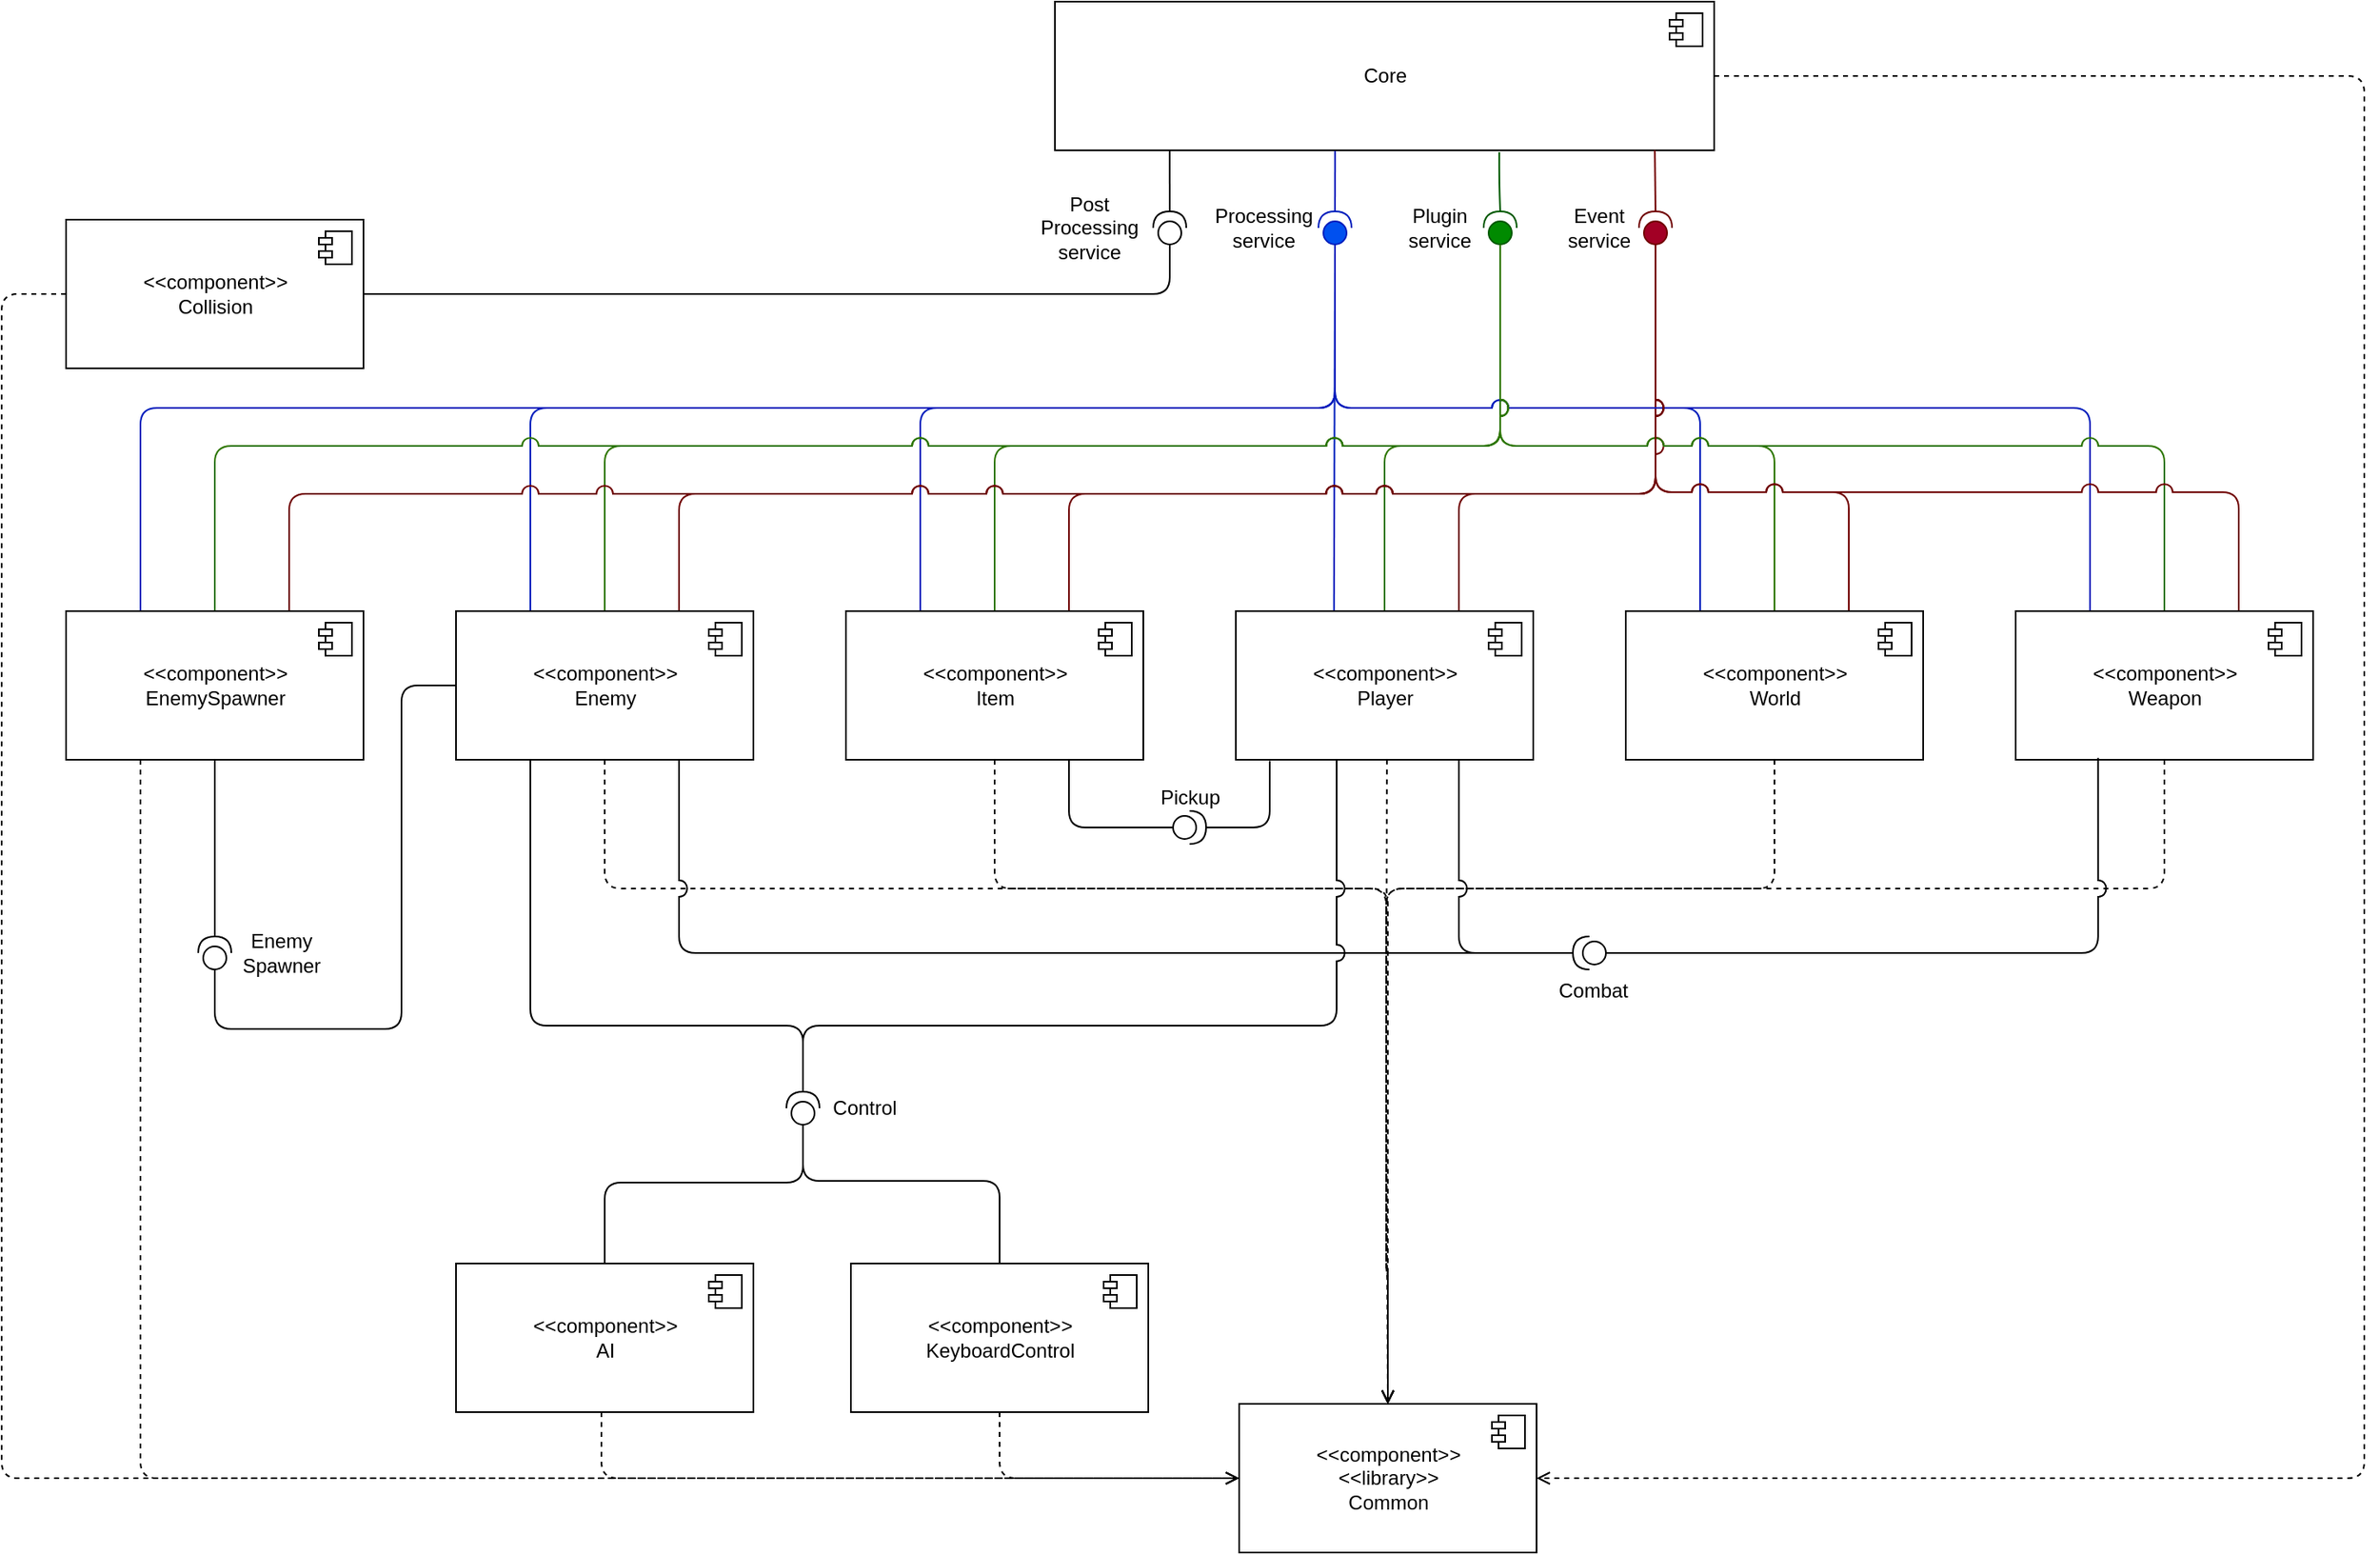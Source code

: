 <mxfile>
    <diagram id="fLNG6U10Jc3AvwP7Pfjn" name="Page-1">
        <mxGraphModel dx="1390" dy="-426" grid="0" gridSize="10" guides="1" tooltips="1" connect="1" arrows="1" fold="1" page="0" pageScale="1" pageWidth="827" pageHeight="1169" background="none" math="0" shadow="0">
            <root>
                <mxCell id="0"/>
                <mxCell id="1" parent="0"/>
                <mxCell id="5lTu8dcaC-K2s0UTSZmU-24" style="edgeStyle=orthogonalEdgeStyle;html=1;exitX=0.674;exitY=1.013;exitDx=0;exitDy=0;entryX=1;entryY=0.5;entryDx=0;entryDy=0;entryPerimeter=0;strokeColor=#005700;endArrow=none;endFill=0;exitPerimeter=0;fillColor=#008a00;" parent="1" source="5lTu8dcaC-K2s0UTSZmU-1" target="5lTu8dcaC-K2s0UTSZmU-23" edge="1">
                    <mxGeometry relative="1" as="geometry"/>
                </mxCell>
                <mxCell id="Dqz88kb-FHzcmxErnvod-14" style="edgeStyle=orthogonalEdgeStyle;html=1;dashed=1;endArrow=open;endFill=0;entryX=1;entryY=0.5;entryDx=0;entryDy=0;exitX=1;exitY=0.5;exitDx=0;exitDy=0;" parent="1" source="5lTu8dcaC-K2s0UTSZmU-1" target="8" edge="1">
                    <mxGeometry relative="1" as="geometry">
                        <mxPoint x="2411" y="2480" as="targetPoint"/>
                        <Array as="points">
                            <mxPoint x="2345" y="1824"/>
                            <mxPoint x="2345" y="2673"/>
                        </Array>
                    </mxGeometry>
                </mxCell>
                <mxCell id="5lTu8dcaC-K2s0UTSZmU-1" value="Core" style="html=1;dropTarget=0;" parent="1" vertex="1">
                    <mxGeometry x="1552.5" y="1779" width="399" height="90" as="geometry"/>
                </mxCell>
                <mxCell id="5lTu8dcaC-K2s0UTSZmU-2" value="" style="shape=module;jettyWidth=8;jettyHeight=4;" parent="5lTu8dcaC-K2s0UTSZmU-1" vertex="1">
                    <mxGeometry x="1" width="20" height="20" relative="1" as="geometry">
                        <mxPoint x="-27" y="7" as="offset"/>
                    </mxGeometry>
                </mxCell>
                <mxCell id="Dqz88kb-FHzcmxErnvod-9" style="edgeStyle=none;html=1;entryX=0.5;entryY=0;entryDx=0;entryDy=0;dashed=1;endArrow=open;endFill=0;exitX=0.508;exitY=0.998;exitDx=0;exitDy=0;exitPerimeter=0;" parent="1" source="5lTu8dcaC-K2s0UTSZmU-3" target="8" edge="1">
                    <mxGeometry relative="1" as="geometry">
                        <Array as="points">
                            <mxPoint x="1753" y="2433"/>
                        </Array>
                    </mxGeometry>
                </mxCell>
                <mxCell id="57" style="edgeStyle=orthogonalEdgeStyle;jumpStyle=arc;jumpSize=10;html=1;exitX=0.33;exitY=0.004;exitDx=0;exitDy=0;endArrow=none;endFill=0;entryX=0;entryY=0.5;entryDx=0;entryDy=0;entryPerimeter=0;exitPerimeter=0;fillColor=#0050ef;strokeColor=#001DBC;" parent="1" source="5lTu8dcaC-K2s0UTSZmU-3" target="Dqz88kb-FHzcmxErnvod-2" edge="1">
                    <mxGeometry relative="1" as="geometry">
                        <mxPoint x="1754.667" y="1957.5" as="targetPoint"/>
                        <Array as="points">
                            <mxPoint x="1722" y="2148"/>
                        </Array>
                    </mxGeometry>
                </mxCell>
                <mxCell id="63" style="edgeStyle=orthogonalEdgeStyle;jumpStyle=arc;jumpSize=10;html=1;endArrow=none;endFill=0;entryX=0;entryY=0.5;entryDx=0;entryDy=0;entryPerimeter=0;fillColor=#60a917;strokeColor=#2D7600;" parent="1" source="5lTu8dcaC-K2s0UTSZmU-3" target="5lTu8dcaC-K2s0UTSZmU-23" edge="1">
                    <mxGeometry relative="1" as="geometry">
                        <mxPoint x="1876.095" y="1907.667" as="targetPoint"/>
                        <Array as="points">
                            <mxPoint x="1752" y="2048"/>
                            <mxPoint x="1822" y="2048"/>
                        </Array>
                    </mxGeometry>
                </mxCell>
                <mxCell id="69" style="edgeStyle=orthogonalEdgeStyle;jumpStyle=arc;jumpSize=10;html=1;exitX=0.75;exitY=0;exitDx=0;exitDy=0;entryX=0;entryY=0.5;entryDx=0;entryDy=0;entryPerimeter=0;endArrow=none;endFill=0;fillColor=#a20025;strokeColor=#6F0000;" parent="1" source="5lTu8dcaC-K2s0UTSZmU-3" target="35" edge="1">
                    <mxGeometry relative="1" as="geometry">
                        <Array as="points">
                            <mxPoint x="1797" y="2077"/>
                            <mxPoint x="1916" y="2077"/>
                        </Array>
                    </mxGeometry>
                </mxCell>
                <mxCell id="5lTu8dcaC-K2s0UTSZmU-3" value="&amp;lt;&amp;lt;component&amp;gt;&amp;gt;&lt;br&gt;Player" style="html=1;dropTarget=0;" parent="1" vertex="1">
                    <mxGeometry x="1662" y="2148" width="180" height="90" as="geometry"/>
                </mxCell>
                <mxCell id="5lTu8dcaC-K2s0UTSZmU-4" value="" style="shape=module;jettyWidth=8;jettyHeight=4;" parent="5lTu8dcaC-K2s0UTSZmU-3" vertex="1">
                    <mxGeometry x="1" width="20" height="20" relative="1" as="geometry">
                        <mxPoint x="-27" y="7" as="offset"/>
                    </mxGeometry>
                </mxCell>
                <mxCell id="5lTu8dcaC-K2s0UTSZmU-7" style="edgeStyle=none;html=1;exitX=1;exitY=0.5;exitDx=0;exitDy=0;exitPerimeter=0;endArrow=none;endFill=0;entryX=0.425;entryY=1.004;entryDx=0;entryDy=0;entryPerimeter=0;fillColor=#0050ef;strokeColor=#001DBC;" parent="1" source="Dqz88kb-FHzcmxErnvod-2" target="5lTu8dcaC-K2s0UTSZmU-1" edge="1">
                    <mxGeometry relative="1" as="geometry">
                        <mxPoint x="1753" y="1803" as="targetPoint"/>
                    </mxGeometry>
                </mxCell>
                <mxCell id="Dqz88kb-FHzcmxErnvod-2" value="" style="shape=providedRequiredInterface;html=1;verticalLabelPosition=bottom;rotation=-90;fillColor=#0050ef;fontColor=#ffffff;strokeColor=#001DBC;" parent="1" vertex="1">
                    <mxGeometry x="1712" y="1906" width="20" height="20" as="geometry"/>
                </mxCell>
                <mxCell id="Dqz88kb-FHzcmxErnvod-10" style="edgeStyle=orthogonalEdgeStyle;html=1;entryX=0.5;entryY=0;entryDx=0;entryDy=0;dashed=1;endArrow=open;endFill=0;" parent="1" source="5lTu8dcaC-K2s0UTSZmU-9" target="8" edge="1">
                    <mxGeometry relative="1" as="geometry">
                        <Array as="points">
                            <mxPoint x="1516" y="2316"/>
                            <mxPoint x="1753" y="2316"/>
                            <mxPoint x="1753" y="2548"/>
                        </Array>
                    </mxGeometry>
                </mxCell>
                <mxCell id="56" style="edgeStyle=orthogonalEdgeStyle;jumpStyle=arc;jumpSize=10;html=1;entryX=0;entryY=0.5;entryDx=0;entryDy=0;entryPerimeter=0;endArrow=none;endFill=0;exitX=0.25;exitY=0;exitDx=0;exitDy=0;fillColor=#0050ef;strokeColor=#001DBC;" parent="1" source="5lTu8dcaC-K2s0UTSZmU-9" target="Dqz88kb-FHzcmxErnvod-2" edge="1">
                    <mxGeometry relative="1" as="geometry">
                        <Array as="points">
                            <mxPoint x="1471" y="2025"/>
                            <mxPoint x="1722" y="2025"/>
                        </Array>
                    </mxGeometry>
                </mxCell>
                <mxCell id="62" style="edgeStyle=orthogonalEdgeStyle;jumpStyle=arc;jumpSize=10;html=1;exitX=0.5;exitY=0;exitDx=0;exitDy=0;entryX=0;entryY=0.5;entryDx=0;entryDy=0;entryPerimeter=0;endArrow=none;endFill=0;fillColor=#60a917;strokeColor=#2D7600;" parent="1" source="5lTu8dcaC-K2s0UTSZmU-9" target="5lTu8dcaC-K2s0UTSZmU-23" edge="1">
                    <mxGeometry relative="1" as="geometry">
                        <Array as="points">
                            <mxPoint x="1516" y="2048"/>
                            <mxPoint x="1822" y="2048"/>
                        </Array>
                    </mxGeometry>
                </mxCell>
                <mxCell id="68" style="edgeStyle=orthogonalEdgeStyle;jumpStyle=arc;jumpSize=10;html=1;exitX=0.75;exitY=0;exitDx=0;exitDy=0;entryX=0;entryY=0.5;entryDx=0;entryDy=0;entryPerimeter=0;endArrow=none;endFill=0;fillColor=#a20025;strokeColor=#6F0000;" parent="1" source="5lTu8dcaC-K2s0UTSZmU-9" target="35" edge="1">
                    <mxGeometry relative="1" as="geometry">
                        <Array as="points">
                            <mxPoint x="1561" y="2077"/>
                            <mxPoint x="1916" y="2077"/>
                        </Array>
                    </mxGeometry>
                </mxCell>
                <mxCell id="88" style="edgeStyle=orthogonalEdgeStyle;jumpStyle=arc;jumpSize=10;html=1;exitX=0.75;exitY=1;exitDx=0;exitDy=0;entryX=0;entryY=0.5;entryDx=0;entryDy=0;entryPerimeter=0;endArrow=none;endFill=0;" parent="1" source="5lTu8dcaC-K2s0UTSZmU-9" target="87" edge="1">
                    <mxGeometry relative="1" as="geometry"/>
                </mxCell>
                <mxCell id="5lTu8dcaC-K2s0UTSZmU-9" value="&amp;lt;&amp;lt;component&amp;gt;&amp;gt;&lt;br&gt;Item" style="html=1;dropTarget=0;" parent="1" vertex="1">
                    <mxGeometry x="1426" y="2148" width="180" height="90" as="geometry"/>
                </mxCell>
                <mxCell id="5lTu8dcaC-K2s0UTSZmU-10" value="" style="shape=module;jettyWidth=8;jettyHeight=4;" parent="5lTu8dcaC-K2s0UTSZmU-9" vertex="1">
                    <mxGeometry x="1" width="20" height="20" relative="1" as="geometry">
                        <mxPoint x="-27" y="7" as="offset"/>
                    </mxGeometry>
                </mxCell>
                <mxCell id="Dqz88kb-FHzcmxErnvod-11" style="edgeStyle=orthogonalEdgeStyle;html=1;dashed=1;endArrow=open;endFill=0;entryX=0.5;entryY=0;entryDx=0;entryDy=0;" parent="1" source="5lTu8dcaC-K2s0UTSZmU-11" target="8" edge="1">
                    <mxGeometry relative="1" as="geometry">
                        <mxPoint x="1833.897" y="2397.966" as="targetPoint"/>
                        <Array as="points">
                            <mxPoint x="1988" y="2316"/>
                            <mxPoint x="1753" y="2316"/>
                            <mxPoint x="1753" y="2548"/>
                        </Array>
                    </mxGeometry>
                </mxCell>
                <mxCell id="58" style="edgeStyle=orthogonalEdgeStyle;jumpStyle=arc;jumpSize=10;html=1;exitX=0.25;exitY=0;exitDx=0;exitDy=0;entryX=0;entryY=0.5;entryDx=0;entryDy=0;entryPerimeter=0;endArrow=none;endFill=0;fillColor=#0050ef;strokeColor=#001DBC;" parent="1" source="5lTu8dcaC-K2s0UTSZmU-11" target="Dqz88kb-FHzcmxErnvod-2" edge="1">
                    <mxGeometry relative="1" as="geometry">
                        <Array as="points">
                            <mxPoint x="1943" y="2025"/>
                            <mxPoint x="1722" y="2025"/>
                        </Array>
                    </mxGeometry>
                </mxCell>
                <mxCell id="64" style="edgeStyle=orthogonalEdgeStyle;jumpStyle=arc;jumpSize=10;html=1;entryX=0;entryY=0.5;entryDx=0;entryDy=0;entryPerimeter=0;endArrow=none;endFill=0;fillColor=#60a917;strokeColor=#2D7600;" parent="1" source="5lTu8dcaC-K2s0UTSZmU-11" target="5lTu8dcaC-K2s0UTSZmU-23" edge="1">
                    <mxGeometry relative="1" as="geometry">
                        <Array as="points">
                            <mxPoint x="1988" y="2048"/>
                            <mxPoint x="1822" y="2048"/>
                        </Array>
                    </mxGeometry>
                </mxCell>
                <mxCell id="70" style="edgeStyle=orthogonalEdgeStyle;jumpStyle=arc;jumpSize=10;html=1;exitX=0.75;exitY=0;exitDx=0;exitDy=0;entryX=0;entryY=0.5;entryDx=0;entryDy=0;entryPerimeter=0;endArrow=none;endFill=0;fillColor=#a20025;strokeColor=#6F0000;" parent="1" source="5lTu8dcaC-K2s0UTSZmU-11" target="35" edge="1">
                    <mxGeometry relative="1" as="geometry">
                        <Array as="points">
                            <mxPoint x="2033" y="2076"/>
                            <mxPoint x="1916" y="2076"/>
                        </Array>
                    </mxGeometry>
                </mxCell>
                <mxCell id="5lTu8dcaC-K2s0UTSZmU-11" value="&amp;lt;&amp;lt;component&amp;gt;&amp;gt;&lt;br&gt;World" style="html=1;dropTarget=0;" parent="1" vertex="1">
                    <mxGeometry x="1898" y="2148" width="180" height="90" as="geometry"/>
                </mxCell>
                <mxCell id="5lTu8dcaC-K2s0UTSZmU-12" value="" style="shape=module;jettyWidth=8;jettyHeight=4;" parent="5lTu8dcaC-K2s0UTSZmU-11" vertex="1">
                    <mxGeometry x="1" width="20" height="20" relative="1" as="geometry">
                        <mxPoint x="-27" y="7" as="offset"/>
                    </mxGeometry>
                </mxCell>
                <mxCell id="Dqz88kb-FHzcmxErnvod-12" style="edgeStyle=orthogonalEdgeStyle;html=1;entryX=0.5;entryY=0;entryDx=0;entryDy=0;dashed=1;endArrow=open;endFill=0;" parent="1" source="5lTu8dcaC-K2s0UTSZmU-13" target="8" edge="1">
                    <mxGeometry relative="1" as="geometry">
                        <Array as="points">
                            <mxPoint x="2224" y="2316"/>
                            <mxPoint x="1753" y="2316"/>
                            <mxPoint x="1753" y="2548"/>
                        </Array>
                    </mxGeometry>
                </mxCell>
                <mxCell id="59" style="edgeStyle=orthogonalEdgeStyle;jumpStyle=arc;jumpSize=10;html=1;exitX=0.25;exitY=0;exitDx=0;exitDy=0;entryX=0;entryY=0.5;entryDx=0;entryDy=0;entryPerimeter=0;endArrow=none;endFill=0;fillColor=#0050ef;strokeColor=#001DBC;" parent="1" source="5lTu8dcaC-K2s0UTSZmU-13" target="Dqz88kb-FHzcmxErnvod-2" edge="1">
                    <mxGeometry relative="1" as="geometry">
                        <Array as="points">
                            <mxPoint x="2179" y="2025"/>
                            <mxPoint x="1722" y="2025"/>
                        </Array>
                    </mxGeometry>
                </mxCell>
                <mxCell id="65" style="edgeStyle=orthogonalEdgeStyle;jumpStyle=arc;jumpSize=10;html=1;entryX=0;entryY=0.5;entryDx=0;entryDy=0;entryPerimeter=0;endArrow=none;endFill=0;fillColor=#60a917;strokeColor=#2D7600;" parent="1" source="5lTu8dcaC-K2s0UTSZmU-13" target="5lTu8dcaC-K2s0UTSZmU-23" edge="1">
                    <mxGeometry relative="1" as="geometry">
                        <Array as="points">
                            <mxPoint x="2224" y="2048"/>
                            <mxPoint x="1822" y="2048"/>
                        </Array>
                    </mxGeometry>
                </mxCell>
                <mxCell id="71" style="edgeStyle=orthogonalEdgeStyle;jumpStyle=arc;jumpSize=10;html=1;exitX=0.75;exitY=0;exitDx=0;exitDy=0;entryX=0;entryY=0.5;entryDx=0;entryDy=0;entryPerimeter=0;endArrow=none;endFill=0;fillColor=#a20025;strokeColor=#6F0000;" parent="1" source="5lTu8dcaC-K2s0UTSZmU-13" target="35" edge="1">
                    <mxGeometry relative="1" as="geometry">
                        <Array as="points">
                            <mxPoint x="2269" y="2076"/>
                            <mxPoint x="1916" y="2076"/>
                        </Array>
                    </mxGeometry>
                </mxCell>
                <mxCell id="5lTu8dcaC-K2s0UTSZmU-13" value="&amp;lt;&amp;lt;component&amp;gt;&amp;gt;&lt;br&gt;Weapon" style="html=1;dropTarget=0;" parent="1" vertex="1">
                    <mxGeometry x="2134" y="2148" width="180" height="90" as="geometry"/>
                </mxCell>
                <mxCell id="5lTu8dcaC-K2s0UTSZmU-14" value="" style="shape=module;jettyWidth=8;jettyHeight=4;" parent="5lTu8dcaC-K2s0UTSZmU-13" vertex="1">
                    <mxGeometry x="1" width="20" height="20" relative="1" as="geometry">
                        <mxPoint x="-27" y="7" as="offset"/>
                    </mxGeometry>
                </mxCell>
                <mxCell id="Dqz88kb-FHzcmxErnvod-5" value="Processing service" style="text;html=1;strokeColor=none;fillColor=none;align=center;verticalAlign=middle;whiteSpace=wrap;rounded=0;" parent="1" vertex="1">
                    <mxGeometry x="1642" y="1896.5" width="74" height="39" as="geometry"/>
                </mxCell>
                <mxCell id="Dqz88kb-FHzcmxErnvod-13" style="edgeStyle=orthogonalEdgeStyle;html=1;entryX=0.5;entryY=0;entryDx=0;entryDy=0;dashed=1;endArrow=open;endFill=0;" parent="1" source="5lTu8dcaC-K2s0UTSZmU-15" target="8" edge="1">
                    <mxGeometry relative="1" as="geometry">
                        <Array as="points">
                            <mxPoint x="1280" y="2316"/>
                            <mxPoint x="1754" y="2316"/>
                        </Array>
                    </mxGeometry>
                </mxCell>
                <mxCell id="29" style="edgeStyle=orthogonalEdgeStyle;jumpStyle=arc;jumpSize=10;html=1;entryX=0;entryY=0.5;entryDx=0;entryDy=0;entryPerimeter=0;endArrow=none;endFill=0;" parent="1" source="5lTu8dcaC-K2s0UTSZmU-15" target="28" edge="1">
                    <mxGeometry relative="1" as="geometry">
                        <Array as="points">
                            <mxPoint x="1157" y="2193"/>
                            <mxPoint x="1157" y="2401"/>
                            <mxPoint x="1044" y="2401"/>
                        </Array>
                    </mxGeometry>
                </mxCell>
                <mxCell id="61" style="edgeStyle=orthogonalEdgeStyle;jumpStyle=arc;jumpSize=10;html=1;exitX=0.5;exitY=0;exitDx=0;exitDy=0;entryX=0;entryY=0.5;entryDx=0;entryDy=0;entryPerimeter=0;endArrow=none;endFill=0;fillColor=#60a917;strokeColor=#2D7600;" parent="1" source="5lTu8dcaC-K2s0UTSZmU-15" target="5lTu8dcaC-K2s0UTSZmU-23" edge="1">
                    <mxGeometry relative="1" as="geometry">
                        <Array as="points">
                            <mxPoint x="1280" y="2048"/>
                            <mxPoint x="1822" y="2048"/>
                        </Array>
                    </mxGeometry>
                </mxCell>
                <mxCell id="73" style="edgeStyle=orthogonalEdgeStyle;jumpStyle=arc;jumpSize=10;html=1;exitX=0.25;exitY=0;exitDx=0;exitDy=0;entryX=0;entryY=0.5;entryDx=0;entryDy=0;entryPerimeter=0;endArrow=none;endFill=0;fillColor=#0050ef;strokeColor=#001DBC;" parent="1" source="5lTu8dcaC-K2s0UTSZmU-15" target="Dqz88kb-FHzcmxErnvod-2" edge="1">
                    <mxGeometry relative="1" as="geometry">
                        <Array as="points">
                            <mxPoint x="1235" y="2025"/>
                            <mxPoint x="1722" y="2025"/>
                        </Array>
                    </mxGeometry>
                </mxCell>
                <mxCell id="74" style="edgeStyle=orthogonalEdgeStyle;jumpStyle=arc;jumpSize=10;html=1;exitX=0.75;exitY=0;exitDx=0;exitDy=0;entryX=0;entryY=0.5;entryDx=0;entryDy=0;entryPerimeter=0;endArrow=none;endFill=0;fillColor=#a20025;strokeColor=#6F0000;" parent="1" source="5lTu8dcaC-K2s0UTSZmU-15" target="35" edge="1">
                    <mxGeometry relative="1" as="geometry">
                        <Array as="points">
                            <mxPoint x="1325" y="2077"/>
                            <mxPoint x="1916" y="2077"/>
                        </Array>
                    </mxGeometry>
                </mxCell>
                <mxCell id="93" style="edgeStyle=orthogonalEdgeStyle;jumpStyle=arc;jumpSize=10;html=1;exitX=0.75;exitY=1;exitDx=0;exitDy=0;entryX=1;entryY=0.5;entryDx=0;entryDy=0;entryPerimeter=0;endArrow=none;endFill=0;" parent="1" source="5lTu8dcaC-K2s0UTSZmU-15" target="82" edge="1">
                    <mxGeometry relative="1" as="geometry"/>
                </mxCell>
                <mxCell id="5lTu8dcaC-K2s0UTSZmU-15" value="&amp;lt;&amp;lt;component&amp;gt;&amp;gt;&lt;br&gt;Enemy" style="html=1;dropTarget=0;" parent="1" vertex="1">
                    <mxGeometry x="1190" y="2148" width="180" height="90" as="geometry"/>
                </mxCell>
                <mxCell id="5lTu8dcaC-K2s0UTSZmU-16" value="" style="shape=module;jettyWidth=8;jettyHeight=4;" parent="5lTu8dcaC-K2s0UTSZmU-15" vertex="1">
                    <mxGeometry x="1" width="20" height="20" relative="1" as="geometry">
                        <mxPoint x="-27" y="7" as="offset"/>
                    </mxGeometry>
                </mxCell>
                <mxCell id="96" style="edgeStyle=orthogonalEdgeStyle;jumpStyle=arc;jumpSize=10;html=1;entryX=0;entryY=0.5;entryDx=0;entryDy=0;endArrow=none;endFill=0;dashed=1;" parent="1" source="5" target="8" edge="1">
                    <mxGeometry relative="1" as="geometry">
                        <Array as="points">
                            <mxPoint x="915" y="1956"/>
                            <mxPoint x="915" y="2673"/>
                        </Array>
                    </mxGeometry>
                </mxCell>
                <mxCell id="97" style="edgeStyle=orthogonalEdgeStyle;jumpStyle=arc;jumpSize=10;html=1;entryX=0;entryY=0.5;entryDx=0;entryDy=0;entryPerimeter=0;endArrow=none;endFill=0;" parent="1" source="5" target="Dqz88kb-FHzcmxErnvod-7" edge="1">
                    <mxGeometry relative="1" as="geometry"/>
                </mxCell>
                <mxCell id="5" value="&amp;lt;&amp;lt;component&amp;gt;&amp;gt;&lt;br&gt;Collision" style="html=1;dropTarget=0;" parent="1" vertex="1">
                    <mxGeometry x="954" y="1911" width="180" height="90" as="geometry"/>
                </mxCell>
                <mxCell id="6" value="" style="shape=module;jettyWidth=8;jettyHeight=4;" parent="5" vertex="1">
                    <mxGeometry x="1" width="20" height="20" relative="1" as="geometry">
                        <mxPoint x="-27" y="7" as="offset"/>
                    </mxGeometry>
                </mxCell>
                <mxCell id="s5my0ecmpizXD4HZRtwD-12" style="edgeStyle=none;html=1;entryX=0.174;entryY=1.004;entryDx=0;entryDy=0;endArrow=none;endFill=0;entryPerimeter=0;" parent="1" source="Dqz88kb-FHzcmxErnvod-7" target="5lTu8dcaC-K2s0UTSZmU-1" edge="1">
                    <mxGeometry relative="1" as="geometry"/>
                </mxCell>
                <mxCell id="Dqz88kb-FHzcmxErnvod-7" value="" style="shape=providedRequiredInterface;html=1;verticalLabelPosition=bottom;rotation=-90;" parent="1" vertex="1">
                    <mxGeometry x="1612" y="1906" width="20" height="20" as="geometry"/>
                </mxCell>
                <mxCell id="Dqz88kb-FHzcmxErnvod-8" value="Post&lt;br&gt;Processing service" style="text;html=1;strokeColor=none;fillColor=none;align=center;verticalAlign=middle;whiteSpace=wrap;rounded=0;" parent="1" vertex="1">
                    <mxGeometry x="1533" y="1893" width="81" height="46" as="geometry"/>
                </mxCell>
                <mxCell id="5lTu8dcaC-K2s0UTSZmU-23" value="" style="shape=providedRequiredInterface;html=1;verticalLabelPosition=bottom;rotation=-90;fillColor=#008a00;fontColor=#ffffff;strokeColor=#005700;" parent="1" vertex="1">
                    <mxGeometry x="1812" y="1906" width="20" height="20" as="geometry"/>
                </mxCell>
                <mxCell id="5lTu8dcaC-K2s0UTSZmU-25" value="Plugin service" style="text;html=1;strokeColor=none;fillColor=none;align=center;verticalAlign=middle;whiteSpace=wrap;rounded=0;" parent="1" vertex="1">
                    <mxGeometry x="1759" y="1896.5" width="53" height="39" as="geometry"/>
                </mxCell>
                <mxCell id="8" value="&amp;lt;&amp;lt;component&amp;gt;&amp;gt;&lt;br&gt;&amp;lt;&amp;lt;library&amp;gt;&amp;gt;&lt;br&gt;Common" style="html=1;dropTarget=0;" parent="1" vertex="1">
                    <mxGeometry x="1664" y="2628" width="180" height="90" as="geometry"/>
                </mxCell>
                <mxCell id="9" value="" style="shape=module;jettyWidth=8;jettyHeight=4;" parent="8" vertex="1">
                    <mxGeometry x="1" width="20" height="20" relative="1" as="geometry">
                        <mxPoint x="-27" y="7" as="offset"/>
                    </mxGeometry>
                </mxCell>
                <mxCell id="18" style="edgeStyle=orthogonalEdgeStyle;html=1;entryX=0;entryY=0.5;entryDx=0;entryDy=0;entryPerimeter=0;endArrow=none;endFill=0;" parent="1" source="10" target="17" edge="1">
                    <mxGeometry relative="1" as="geometry">
                        <Array as="points">
                            <mxPoint x="1519" y="2493"/>
                            <mxPoint x="1400" y="2493"/>
                        </Array>
                    </mxGeometry>
                </mxCell>
                <mxCell id="23" style="edgeStyle=orthogonalEdgeStyle;jumpStyle=arc;jumpSize=10;html=1;entryX=0;entryY=0.5;entryDx=0;entryDy=0;endArrow=open;endFill=0;dashed=1;" parent="1" source="10" target="8" edge="1">
                    <mxGeometry relative="1" as="geometry">
                        <Array as="points">
                            <mxPoint x="1519" y="2673"/>
                        </Array>
                    </mxGeometry>
                </mxCell>
                <mxCell id="10" value="&amp;lt;&amp;lt;component&amp;gt;&amp;gt;&lt;br&gt;KeyboardControl" style="html=1;dropTarget=0;" parent="1" vertex="1">
                    <mxGeometry x="1429" y="2543" width="180" height="90" as="geometry"/>
                </mxCell>
                <mxCell id="11" value="" style="shape=module;jettyWidth=8;jettyHeight=4;" parent="10" vertex="1">
                    <mxGeometry x="1" width="20" height="20" relative="1" as="geometry">
                        <mxPoint x="-27" y="7" as="offset"/>
                    </mxGeometry>
                </mxCell>
                <mxCell id="19" style="edgeStyle=orthogonalEdgeStyle;html=1;entryX=0;entryY=0.5;entryDx=0;entryDy=0;entryPerimeter=0;endArrow=none;endFill=0;" parent="1" source="12" target="17" edge="1">
                    <mxGeometry relative="1" as="geometry">
                        <Array as="points">
                            <mxPoint x="1280" y="2494"/>
                            <mxPoint x="1400" y="2494"/>
                        </Array>
                    </mxGeometry>
                </mxCell>
                <mxCell id="24" style="edgeStyle=orthogonalEdgeStyle;jumpStyle=arc;jumpSize=10;html=1;entryX=0;entryY=0.5;entryDx=0;entryDy=0;dashed=1;endArrow=open;endFill=0;" parent="1" source="12" target="8" edge="1">
                    <mxGeometry relative="1" as="geometry">
                        <Array as="points">
                            <mxPoint x="1278" y="2673"/>
                        </Array>
                    </mxGeometry>
                </mxCell>
                <mxCell id="12" value="&amp;lt;&amp;lt;component&amp;gt;&amp;gt;&lt;br&gt;AI" style="html=1;dropTarget=0;" parent="1" vertex="1">
                    <mxGeometry x="1190" y="2543" width="180" height="90" as="geometry"/>
                </mxCell>
                <mxCell id="13" value="" style="shape=module;jettyWidth=8;jettyHeight=4;" parent="12" vertex="1">
                    <mxGeometry x="1" width="20" height="20" relative="1" as="geometry">
                        <mxPoint x="-27" y="7" as="offset"/>
                    </mxGeometry>
                </mxCell>
                <mxCell id="20" style="edgeStyle=orthogonalEdgeStyle;html=1;entryX=0.339;entryY=1.002;entryDx=0;entryDy=0;endArrow=none;endFill=0;jumpStyle=arc;jumpSize=10;entryPerimeter=0;" parent="1" source="17" target="5lTu8dcaC-K2s0UTSZmU-3" edge="1">
                    <mxGeometry relative="1" as="geometry">
                        <Array as="points">
                            <mxPoint x="1400" y="2399"/>
                            <mxPoint x="1723" y="2399"/>
                        </Array>
                    </mxGeometry>
                </mxCell>
                <mxCell id="21" style="edgeStyle=orthogonalEdgeStyle;jumpStyle=arc;jumpSize=10;html=1;exitX=1;exitY=0.5;exitDx=0;exitDy=0;exitPerimeter=0;entryX=0.25;entryY=1;entryDx=0;entryDy=0;endArrow=none;endFill=0;" parent="1" source="17" target="5lTu8dcaC-K2s0UTSZmU-15" edge="1">
                    <mxGeometry relative="1" as="geometry">
                        <Array as="points">
                            <mxPoint x="1400" y="2399"/>
                            <mxPoint x="1235" y="2399"/>
                        </Array>
                    </mxGeometry>
                </mxCell>
                <mxCell id="17" value="" style="shape=providedRequiredInterface;html=1;verticalLabelPosition=bottom;sketch=0;rotation=-90;" parent="1" vertex="1">
                    <mxGeometry x="1390" y="2439" width="20" height="20" as="geometry"/>
                </mxCell>
                <mxCell id="22" value="Control" style="text;html=1;strokeColor=none;fillColor=none;align=center;verticalAlign=middle;whiteSpace=wrap;rounded=0;" parent="1" vertex="1">
                    <mxGeometry x="1397" y="2426" width="81" height="46" as="geometry"/>
                </mxCell>
                <mxCell id="33" style="edgeStyle=orthogonalEdgeStyle;jumpStyle=arc;jumpSize=10;html=1;exitX=0.25;exitY=1;exitDx=0;exitDy=0;entryX=0;entryY=0.5;entryDx=0;entryDy=0;endArrow=none;endFill=0;dashed=1;strokeWidth=1;" parent="1" source="25" target="8" edge="1">
                    <mxGeometry relative="1" as="geometry"/>
                </mxCell>
                <mxCell id="54" style="edgeStyle=orthogonalEdgeStyle;jumpStyle=arc;jumpSize=10;html=1;exitX=0.25;exitY=0;exitDx=0;exitDy=0;entryX=0;entryY=0.5;entryDx=0;entryDy=0;entryPerimeter=0;endArrow=none;endFill=0;fillColor=#0050ef;strokeColor=#001DBC;" parent="1" source="25" target="Dqz88kb-FHzcmxErnvod-2" edge="1">
                    <mxGeometry relative="1" as="geometry">
                        <Array as="points">
                            <mxPoint x="999" y="2025"/>
                            <mxPoint x="1722" y="2025"/>
                        </Array>
                    </mxGeometry>
                </mxCell>
                <mxCell id="60" style="edgeStyle=orthogonalEdgeStyle;jumpStyle=arc;jumpSize=10;html=1;entryX=0;entryY=0.5;entryDx=0;entryDy=0;entryPerimeter=0;endArrow=none;endFill=0;fillColor=#60a917;strokeColor=#2D7600;" parent="1" source="25" target="5lTu8dcaC-K2s0UTSZmU-23" edge="1">
                    <mxGeometry relative="1" as="geometry">
                        <Array as="points">
                            <mxPoint x="1044" y="2048"/>
                            <mxPoint x="1822" y="2048"/>
                        </Array>
                    </mxGeometry>
                </mxCell>
                <mxCell id="66" style="edgeStyle=orthogonalEdgeStyle;jumpStyle=arc;jumpSize=10;html=1;exitX=0.75;exitY=0;exitDx=0;exitDy=0;entryX=0;entryY=0.5;entryDx=0;entryDy=0;entryPerimeter=0;endArrow=none;endFill=0;fillColor=#a20025;strokeColor=#6F0000;" parent="1" source="25" target="35" edge="1">
                    <mxGeometry relative="1" as="geometry">
                        <Array as="points">
                            <mxPoint x="1089" y="2077"/>
                            <mxPoint x="1916" y="2077"/>
                        </Array>
                    </mxGeometry>
                </mxCell>
                <mxCell id="25" value="&amp;lt;&amp;lt;component&amp;gt;&amp;gt;&lt;br&gt;EnemySpawner" style="html=1;dropTarget=0;" parent="1" vertex="1">
                    <mxGeometry x="954" y="2148" width="180" height="90" as="geometry"/>
                </mxCell>
                <mxCell id="26" value="" style="shape=module;jettyWidth=8;jettyHeight=4;" parent="25" vertex="1">
                    <mxGeometry x="1" width="20" height="20" relative="1" as="geometry">
                        <mxPoint x="-27" y="7" as="offset"/>
                    </mxGeometry>
                </mxCell>
                <mxCell id="30" style="edgeStyle=orthogonalEdgeStyle;jumpStyle=arc;jumpSize=10;html=1;entryX=0.5;entryY=1;entryDx=0;entryDy=0;endArrow=none;endFill=0;" parent="1" source="28" target="25" edge="1">
                    <mxGeometry relative="1" as="geometry"/>
                </mxCell>
                <mxCell id="28" value="" style="shape=providedRequiredInterface;html=1;verticalLabelPosition=bottom;sketch=0;rotation=-90;" parent="1" vertex="1">
                    <mxGeometry x="1034" y="2345" width="20" height="20" as="geometry"/>
                </mxCell>
                <mxCell id="34" value="Enemy Spawner" style="text;html=1;strokeColor=none;fillColor=none;align=center;verticalAlign=middle;whiteSpace=wrap;rounded=0;" parent="1" vertex="1">
                    <mxGeometry x="1044" y="2332" width="81" height="46" as="geometry"/>
                </mxCell>
                <mxCell id="36" style="edgeStyle=orthogonalEdgeStyle;jumpStyle=arc;jumpSize=10;html=1;entryX=0.91;entryY=0.998;entryDx=0;entryDy=0;entryPerimeter=0;endArrow=none;endFill=0;fillColor=#a20025;strokeColor=#6F0000;" parent="1" source="35" target="5lTu8dcaC-K2s0UTSZmU-1" edge="1">
                    <mxGeometry relative="1" as="geometry"/>
                </mxCell>
                <mxCell id="35" value="" style="shape=providedRequiredInterface;html=1;verticalLabelPosition=bottom;sketch=0;rotation=-90;fillColor=#a20025;fontColor=#ffffff;strokeColor=#6F0000;" parent="1" vertex="1">
                    <mxGeometry x="1906" y="1906" width="20" height="20" as="geometry"/>
                </mxCell>
                <mxCell id="37" value="Event service" style="text;html=1;strokeColor=none;fillColor=none;align=center;verticalAlign=middle;whiteSpace=wrap;rounded=0;" parent="1" vertex="1">
                    <mxGeometry x="1845" y="1896.5" width="74" height="39" as="geometry"/>
                </mxCell>
                <mxCell id="94" style="edgeStyle=orthogonalEdgeStyle;jumpStyle=arc;jumpSize=10;html=1;exitX=0;exitY=0.5;exitDx=0;exitDy=0;exitPerimeter=0;entryX=0.277;entryY=0.987;entryDx=0;entryDy=0;entryPerimeter=0;endArrow=none;endFill=0;" parent="1" source="82" target="5lTu8dcaC-K2s0UTSZmU-13" edge="1">
                    <mxGeometry relative="1" as="geometry"/>
                </mxCell>
                <mxCell id="82" value="" style="shape=providedRequiredInterface;html=1;verticalLabelPosition=bottom;sketch=0;rotation=-180;" parent="1" vertex="1">
                    <mxGeometry x="1866" y="2345" width="20" height="20" as="geometry"/>
                </mxCell>
                <mxCell id="85" value="Combat" style="text;html=1;strokeColor=none;fillColor=none;align=center;verticalAlign=middle;whiteSpace=wrap;rounded=0;" parent="1" vertex="1">
                    <mxGeometry x="1838" y="2355" width="81" height="46" as="geometry"/>
                </mxCell>
                <mxCell id="89" style="edgeStyle=orthogonalEdgeStyle;jumpStyle=arc;jumpSize=10;html=1;entryX=0.114;entryY=1.008;entryDx=0;entryDy=0;entryPerimeter=0;endArrow=none;endFill=0;" parent="1" source="87" target="5lTu8dcaC-K2s0UTSZmU-3" edge="1">
                    <mxGeometry relative="1" as="geometry"/>
                </mxCell>
                <mxCell id="87" value="" style="shape=providedRequiredInterface;html=1;verticalLabelPosition=bottom;sketch=0;rotation=0;" parent="1" vertex="1">
                    <mxGeometry x="1624" y="2269" width="20" height="20" as="geometry"/>
                </mxCell>
                <mxCell id="90" value="Pickup" style="text;html=1;strokeColor=none;fillColor=none;align=center;verticalAlign=middle;whiteSpace=wrap;rounded=0;" parent="1" vertex="1">
                    <mxGeometry x="1593.5" y="2238" width="81" height="46" as="geometry"/>
                </mxCell>
                <mxCell id="92" style="edgeStyle=orthogonalEdgeStyle;jumpStyle=arc;jumpSize=10;html=1;exitX=0.75;exitY=1;exitDx=0;exitDy=0;entryX=1;entryY=0.5;entryDx=0;entryDy=0;entryPerimeter=0;endArrow=none;endFill=0;" parent="1" source="5lTu8dcaC-K2s0UTSZmU-3" target="82" edge="1">
                    <mxGeometry relative="1" as="geometry"/>
                </mxCell>
            </root>
        </mxGraphModel>
    </diagram>
</mxfile>